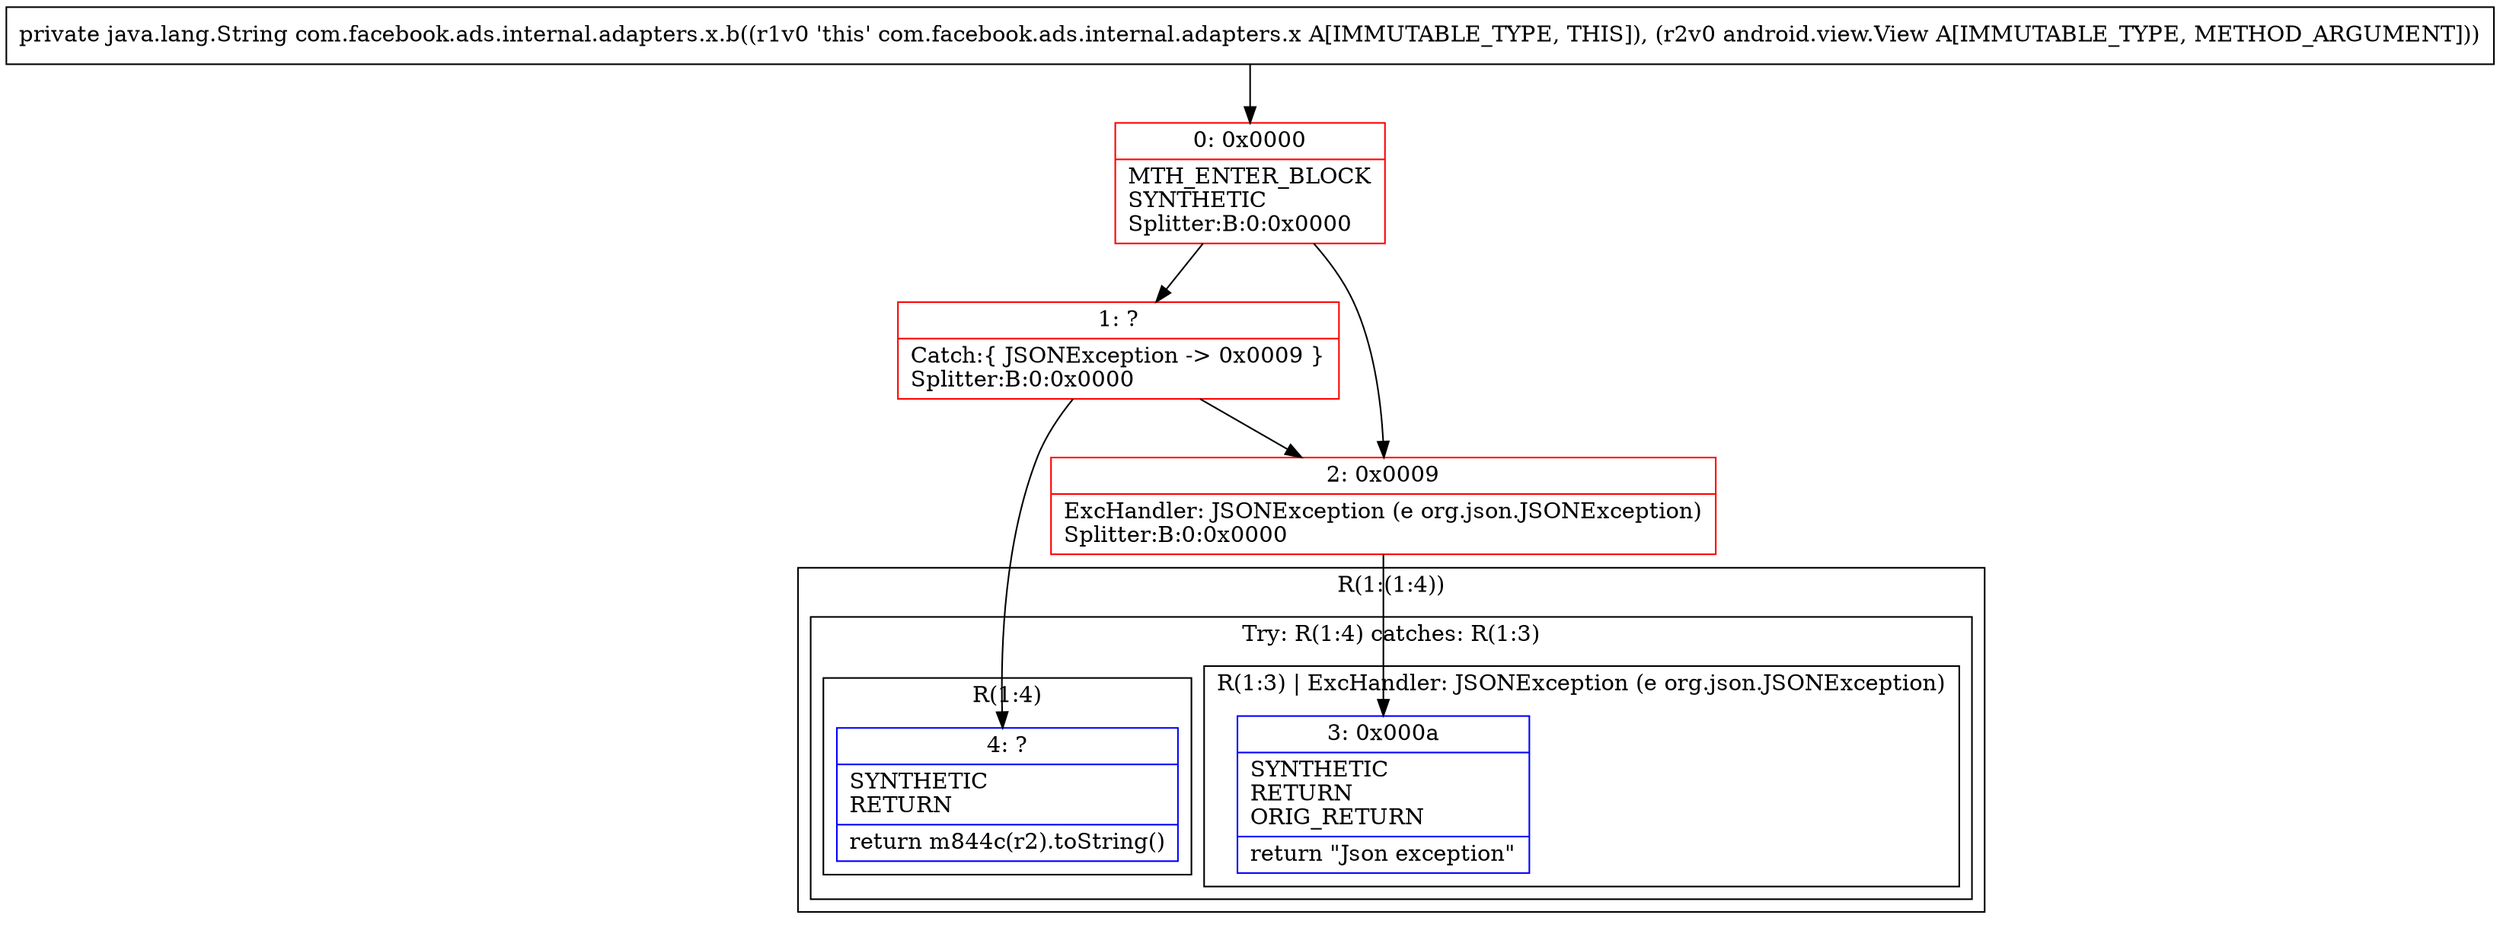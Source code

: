 digraph "CFG forcom.facebook.ads.internal.adapters.x.b(Landroid\/view\/View;)Ljava\/lang\/String;" {
subgraph cluster_Region_1871934774 {
label = "R(1:(1:4))";
node [shape=record,color=blue];
subgraph cluster_TryCatchRegion_1086963277 {
label = "Try: R(1:4) catches: R(1:3)";
node [shape=record,color=blue];
subgraph cluster_Region_1143289946 {
label = "R(1:4)";
node [shape=record,color=blue];
Node_4 [shape=record,label="{4\:\ ?|SYNTHETIC\lRETURN\l|return m844c(r2).toString()\l}"];
}
subgraph cluster_Region_871773958 {
label = "R(1:3) | ExcHandler: JSONException (e org.json.JSONException)\l";
node [shape=record,color=blue];
Node_3 [shape=record,label="{3\:\ 0x000a|SYNTHETIC\lRETURN\lORIG_RETURN\l|return \"Json exception\"\l}"];
}
}
}
subgraph cluster_Region_871773958 {
label = "R(1:3) | ExcHandler: JSONException (e org.json.JSONException)\l";
node [shape=record,color=blue];
Node_3 [shape=record,label="{3\:\ 0x000a|SYNTHETIC\lRETURN\lORIG_RETURN\l|return \"Json exception\"\l}"];
}
Node_0 [shape=record,color=red,label="{0\:\ 0x0000|MTH_ENTER_BLOCK\lSYNTHETIC\lSplitter:B:0:0x0000\l}"];
Node_1 [shape=record,color=red,label="{1\:\ ?|Catch:\{ JSONException \-\> 0x0009 \}\lSplitter:B:0:0x0000\l}"];
Node_2 [shape=record,color=red,label="{2\:\ 0x0009|ExcHandler: JSONException (e org.json.JSONException)\lSplitter:B:0:0x0000\l}"];
MethodNode[shape=record,label="{private java.lang.String com.facebook.ads.internal.adapters.x.b((r1v0 'this' com.facebook.ads.internal.adapters.x A[IMMUTABLE_TYPE, THIS]), (r2v0 android.view.View A[IMMUTABLE_TYPE, METHOD_ARGUMENT])) }"];
MethodNode -> Node_0;
Node_0 -> Node_1;
Node_0 -> Node_2;
Node_1 -> Node_2;
Node_1 -> Node_4;
Node_2 -> Node_3;
}

